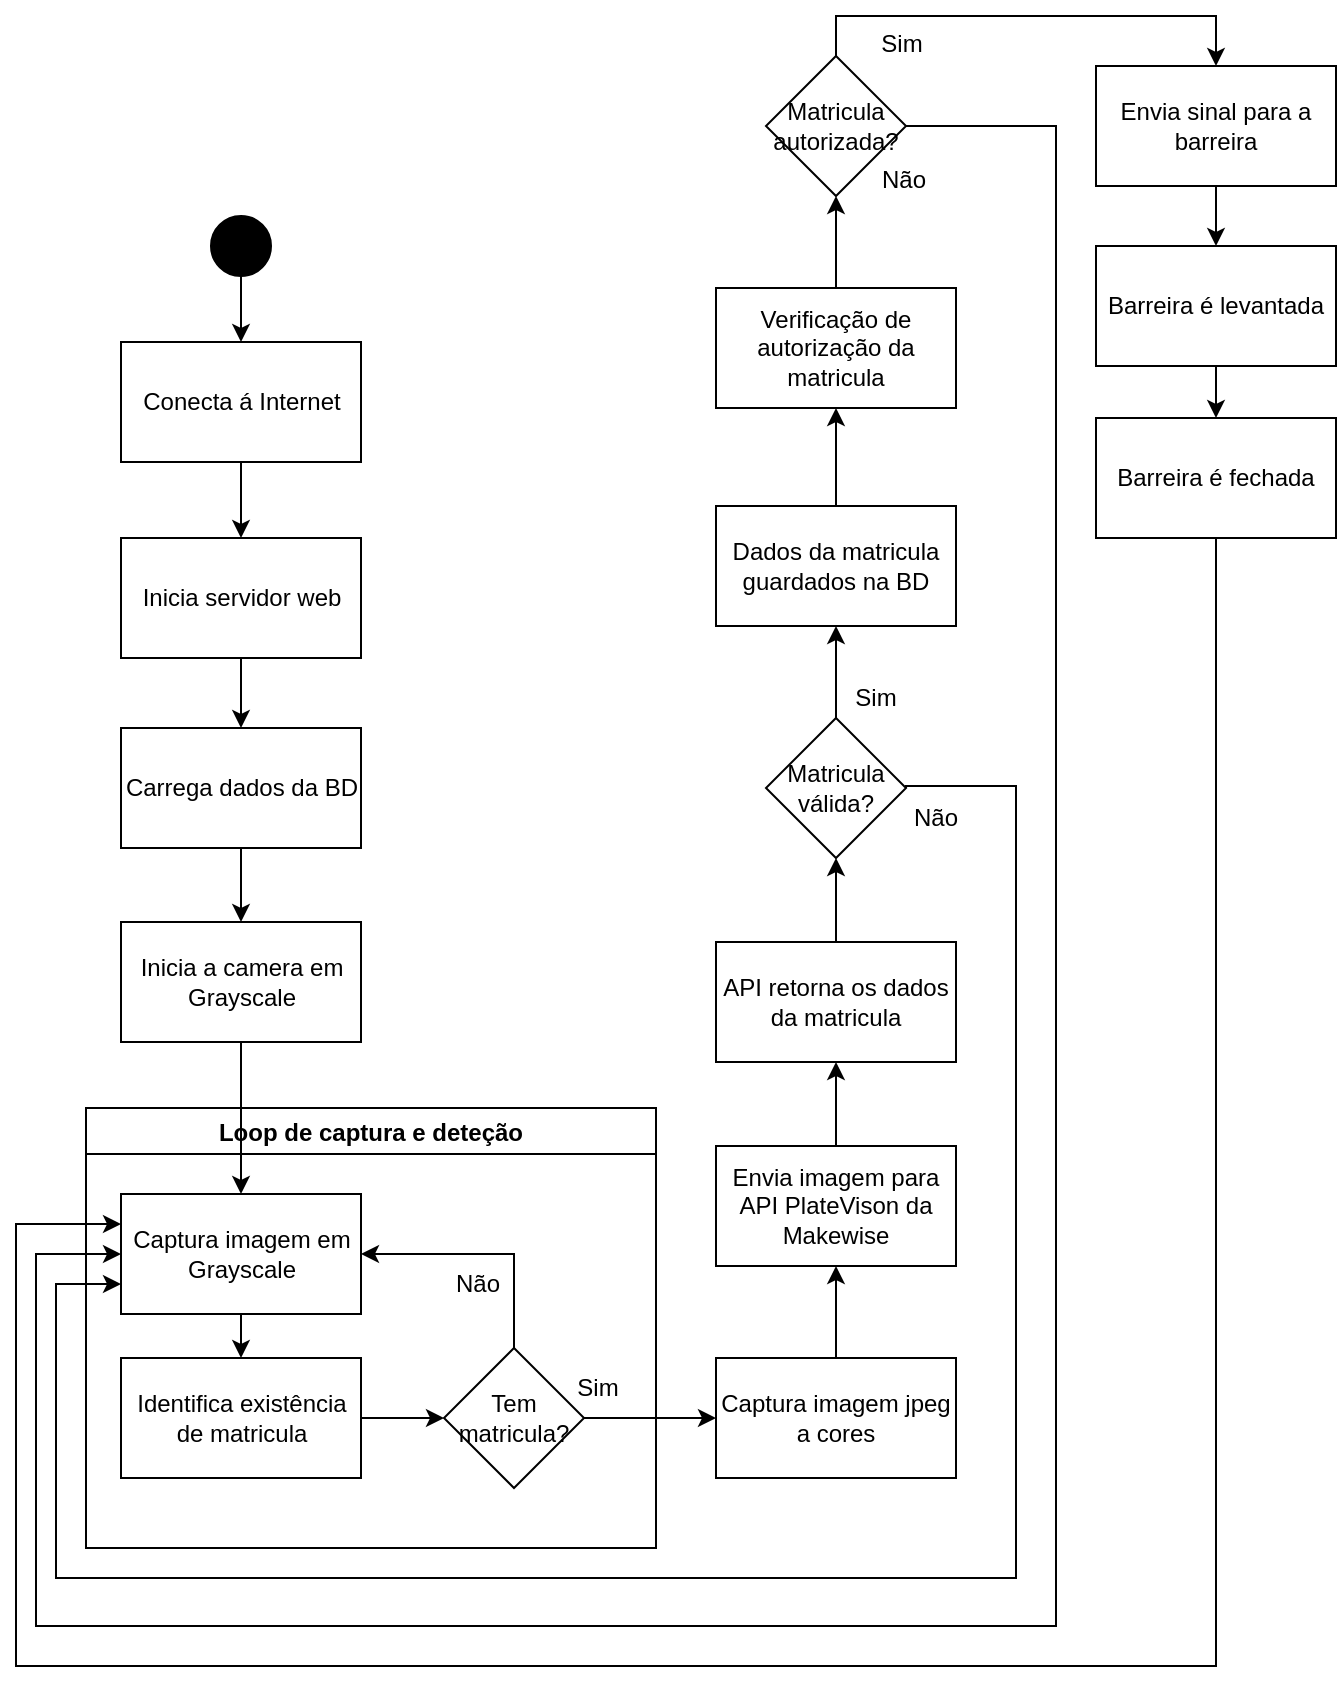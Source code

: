 <mxfile version="17.1.3" type="device"><diagram id="b2yAg7HCpe50miQkhhzj" name="Page-1"><mxGraphModel dx="1802" dy="1648" grid="1" gridSize="10" guides="1" tooltips="1" connect="1" arrows="1" fold="1" page="1" pageScale="1" pageWidth="1100" pageHeight="850" math="0" shadow="0"><root><mxCell id="0"/><mxCell id="1" parent="0"/><mxCell id="-0z3KxPmlQ1wTmodulnH-82" style="edgeStyle=orthogonalEdgeStyle;rounded=0;orthogonalLoop=1;jettySize=auto;html=1;exitX=0.5;exitY=0;exitDx=0;exitDy=0;entryX=0.5;entryY=1;entryDx=0;entryDy=0;" edge="1" parent="1" source="-0z3KxPmlQ1wTmodulnH-5" target="-0z3KxPmlQ1wTmodulnH-6"><mxGeometry relative="1" as="geometry"/></mxCell><mxCell id="-0z3KxPmlQ1wTmodulnH-5" value="Envia imagem para API PlateVison da Makewise" style="rounded=0;whiteSpace=wrap;html=1;" vertex="1" parent="1"><mxGeometry x="450" y="-268" width="120" height="60" as="geometry"/></mxCell><mxCell id="-0z3KxPmlQ1wTmodulnH-115" style="edgeStyle=orthogonalEdgeStyle;rounded=0;orthogonalLoop=1;jettySize=auto;html=1;exitX=0.5;exitY=0;exitDx=0;exitDy=0;entryX=0.5;entryY=1;entryDx=0;entryDy=0;" edge="1" parent="1" source="-0z3KxPmlQ1wTmodulnH-6" target="-0z3KxPmlQ1wTmodulnH-114"><mxGeometry relative="1" as="geometry"/></mxCell><mxCell id="-0z3KxPmlQ1wTmodulnH-6" value="API retorna os dados da matricula" style="rounded=0;whiteSpace=wrap;html=1;" vertex="1" parent="1"><mxGeometry x="450" y="-370" width="120" height="60" as="geometry"/></mxCell><mxCell id="-0z3KxPmlQ1wTmodulnH-149" style="edgeStyle=orthogonalEdgeStyle;rounded=0;orthogonalLoop=1;jettySize=auto;html=1;exitX=0.5;exitY=0;exitDx=0;exitDy=0;entryX=0.5;entryY=1;entryDx=0;entryDy=0;" edge="1" parent="1" source="-0z3KxPmlQ1wTmodulnH-7" target="-0z3KxPmlQ1wTmodulnH-60"><mxGeometry relative="1" as="geometry"/></mxCell><mxCell id="-0z3KxPmlQ1wTmodulnH-7" value="Dados da matricula guardados na BD" style="rounded=0;whiteSpace=wrap;html=1;" vertex="1" parent="1"><mxGeometry x="450" y="-588" width="120" height="60" as="geometry"/></mxCell><mxCell id="-0z3KxPmlQ1wTmodulnH-49" style="edgeStyle=orthogonalEdgeStyle;rounded=0;orthogonalLoop=1;jettySize=auto;html=1;exitX=0.5;exitY=1;exitDx=0;exitDy=0;entryX=0.5;entryY=0;entryDx=0;entryDy=0;" edge="1" parent="1" source="-0z3KxPmlQ1wTmodulnH-19" target="-0z3KxPmlQ1wTmodulnH-20"><mxGeometry relative="1" as="geometry"/></mxCell><mxCell id="-0z3KxPmlQ1wTmodulnH-19" value="" style="ellipse;whiteSpace=wrap;html=1;aspect=fixed;fillColor=#000000;" vertex="1" parent="1"><mxGeometry x="197.5" y="-733" width="30" height="30" as="geometry"/></mxCell><mxCell id="-0z3KxPmlQ1wTmodulnH-36" style="edgeStyle=orthogonalEdgeStyle;rounded=0;orthogonalLoop=1;jettySize=auto;html=1;exitX=0.5;exitY=1;exitDx=0;exitDy=0;entryX=0.5;entryY=0;entryDx=0;entryDy=0;" edge="1" parent="1" source="-0z3KxPmlQ1wTmodulnH-20" target="-0z3KxPmlQ1wTmodulnH-21"><mxGeometry relative="1" as="geometry"/></mxCell><mxCell id="-0z3KxPmlQ1wTmodulnH-20" value="Conecta á Internet" style="rounded=0;whiteSpace=wrap;html=1;" vertex="1" parent="1"><mxGeometry x="152.5" y="-670" width="120" height="60" as="geometry"/></mxCell><mxCell id="-0z3KxPmlQ1wTmodulnH-37" style="edgeStyle=orthogonalEdgeStyle;rounded=0;orthogonalLoop=1;jettySize=auto;html=1;exitX=0.5;exitY=1;exitDx=0;exitDy=0;entryX=0.5;entryY=0;entryDx=0;entryDy=0;" edge="1" parent="1" source="-0z3KxPmlQ1wTmodulnH-21" target="-0z3KxPmlQ1wTmodulnH-22"><mxGeometry relative="1" as="geometry"/></mxCell><mxCell id="-0z3KxPmlQ1wTmodulnH-21" value="Inicia servidor web" style="rounded=0;whiteSpace=wrap;html=1;" vertex="1" parent="1"><mxGeometry x="152.5" y="-572" width="120" height="60" as="geometry"/></mxCell><mxCell id="-0z3KxPmlQ1wTmodulnH-131" style="edgeStyle=orthogonalEdgeStyle;rounded=0;orthogonalLoop=1;jettySize=auto;html=1;exitX=0.5;exitY=1;exitDx=0;exitDy=0;entryX=0.5;entryY=0;entryDx=0;entryDy=0;" edge="1" parent="1" source="-0z3KxPmlQ1wTmodulnH-22" target="-0z3KxPmlQ1wTmodulnH-3"><mxGeometry relative="1" as="geometry"/></mxCell><mxCell id="-0z3KxPmlQ1wTmodulnH-22" value="Carrega dados da BD" style="rounded=0;whiteSpace=wrap;html=1;" vertex="1" parent="1"><mxGeometry x="152.5" y="-477" width="120" height="60" as="geometry"/></mxCell><mxCell id="-0z3KxPmlQ1wTmodulnH-81" style="edgeStyle=orthogonalEdgeStyle;rounded=0;orthogonalLoop=1;jettySize=auto;html=1;exitX=0.5;exitY=0;exitDx=0;exitDy=0;entryX=0.5;entryY=1;entryDx=0;entryDy=0;" edge="1" parent="1" source="-0z3KxPmlQ1wTmodulnH-60" target="-0z3KxPmlQ1wTmodulnH-79"><mxGeometry relative="1" as="geometry"/></mxCell><mxCell id="-0z3KxPmlQ1wTmodulnH-60" value="Verificação de autorização da matricula" style="rounded=0;whiteSpace=wrap;html=1;" vertex="1" parent="1"><mxGeometry x="450" y="-697" width="120" height="60" as="geometry"/></mxCell><mxCell id="-0z3KxPmlQ1wTmodulnH-164" style="edgeStyle=orthogonalEdgeStyle;rounded=0;orthogonalLoop=1;jettySize=auto;html=1;exitX=0.5;exitY=1;exitDx=0;exitDy=0;entryX=0.5;entryY=0;entryDx=0;entryDy=0;" edge="1" parent="1" source="-0z3KxPmlQ1wTmodulnH-62" target="-0z3KxPmlQ1wTmodulnH-64"><mxGeometry relative="1" as="geometry"/></mxCell><mxCell id="-0z3KxPmlQ1wTmodulnH-62" value="Envia sinal para a barreira" style="rounded=0;whiteSpace=wrap;html=1;" vertex="1" parent="1"><mxGeometry x="640" y="-808" width="120" height="60" as="geometry"/></mxCell><mxCell id="-0z3KxPmlQ1wTmodulnH-165" style="edgeStyle=orthogonalEdgeStyle;rounded=0;orthogonalLoop=1;jettySize=auto;html=1;exitX=0.5;exitY=1;exitDx=0;exitDy=0;entryX=0.5;entryY=0;entryDx=0;entryDy=0;" edge="1" parent="1" source="-0z3KxPmlQ1wTmodulnH-64" target="-0z3KxPmlQ1wTmodulnH-126"><mxGeometry relative="1" as="geometry"/></mxCell><mxCell id="-0z3KxPmlQ1wTmodulnH-64" value="Barreira é levantada" style="rounded=0;whiteSpace=wrap;html=1;" vertex="1" parent="1"><mxGeometry x="640" y="-718" width="120" height="60" as="geometry"/></mxCell><mxCell id="-0z3KxPmlQ1wTmodulnH-162" style="edgeStyle=orthogonalEdgeStyle;rounded=0;orthogonalLoop=1;jettySize=auto;html=1;exitX=0.5;exitY=0;exitDx=0;exitDy=0;entryX=0.5;entryY=0;entryDx=0;entryDy=0;" edge="1" parent="1" source="-0z3KxPmlQ1wTmodulnH-79" target="-0z3KxPmlQ1wTmodulnH-62"><mxGeometry relative="1" as="geometry"/></mxCell><mxCell id="-0z3KxPmlQ1wTmodulnH-163" style="edgeStyle=orthogonalEdgeStyle;rounded=0;orthogonalLoop=1;jettySize=auto;html=1;exitX=1;exitY=0.5;exitDx=0;exitDy=0;entryX=0;entryY=0.5;entryDx=0;entryDy=0;" edge="1" parent="1" source="-0z3KxPmlQ1wTmodulnH-79" target="-0z3KxPmlQ1wTmodulnH-106"><mxGeometry relative="1" as="geometry"><Array as="points"><mxPoint x="620" y="-778"/><mxPoint x="620" y="-28"/><mxPoint x="110" y="-28"/><mxPoint x="110" y="-214"/></Array></mxGeometry></mxCell><mxCell id="-0z3KxPmlQ1wTmodulnH-79" value="Matricula autorizada?" style="rhombus;whiteSpace=wrap;html=1;fillColor=#FFFFFF;" vertex="1" parent="1"><mxGeometry x="475" y="-813" width="70" height="70" as="geometry"/></mxCell><mxCell id="-0z3KxPmlQ1wTmodulnH-84" value="Não" style="text;html=1;strokeColor=none;fillColor=none;align=center;verticalAlign=middle;whiteSpace=wrap;rounded=0;" vertex="1" parent="1"><mxGeometry x="514" y="-766" width="60" height="30" as="geometry"/></mxCell><mxCell id="-0z3KxPmlQ1wTmodulnH-88" value="Sim" style="text;html=1;strokeColor=none;fillColor=none;align=center;verticalAlign=middle;whiteSpace=wrap;rounded=0;" vertex="1" parent="1"><mxGeometry x="513" y="-834" width="60" height="30" as="geometry"/></mxCell><mxCell id="-0z3KxPmlQ1wTmodulnH-104" value="Loop de captura e deteção" style="swimlane;fillColor=#FFFFFF;" vertex="1" parent="1"><mxGeometry x="135" y="-287" width="285" height="220" as="geometry"><mxRectangle x="135" y="551" width="180" height="23" as="alternateBounds"/></mxGeometry></mxCell><mxCell id="-0z3KxPmlQ1wTmodulnH-109" style="edgeStyle=orthogonalEdgeStyle;rounded=0;orthogonalLoop=1;jettySize=auto;html=1;exitX=0.5;exitY=1;exitDx=0;exitDy=0;entryX=0.5;entryY=0;entryDx=0;entryDy=0;" edge="1" parent="-0z3KxPmlQ1wTmodulnH-104" source="-0z3KxPmlQ1wTmodulnH-106" target="-0z3KxPmlQ1wTmodulnH-4"><mxGeometry relative="1" as="geometry"/></mxCell><mxCell id="-0z3KxPmlQ1wTmodulnH-106" value="Captura imagem em Grayscale" style="rounded=0;whiteSpace=wrap;html=1;" vertex="1" parent="-0z3KxPmlQ1wTmodulnH-104"><mxGeometry x="17.5" y="43" width="120" height="60" as="geometry"/></mxCell><mxCell id="-0z3KxPmlQ1wTmodulnH-140" style="edgeStyle=orthogonalEdgeStyle;rounded=0;orthogonalLoop=1;jettySize=auto;html=1;exitX=1;exitY=0.5;exitDx=0;exitDy=0;entryX=0;entryY=0.5;entryDx=0;entryDy=0;" edge="1" parent="-0z3KxPmlQ1wTmodulnH-104" source="-0z3KxPmlQ1wTmodulnH-4" target="-0z3KxPmlQ1wTmodulnH-73"><mxGeometry relative="1" as="geometry"/></mxCell><mxCell id="-0z3KxPmlQ1wTmodulnH-4" value="Identifica existência de matricula" style="rounded=0;whiteSpace=wrap;html=1;" vertex="1" parent="-0z3KxPmlQ1wTmodulnH-104"><mxGeometry x="17.5" y="125" width="120" height="60" as="geometry"/></mxCell><mxCell id="-0z3KxPmlQ1wTmodulnH-139" style="edgeStyle=orthogonalEdgeStyle;rounded=0;orthogonalLoop=1;jettySize=auto;html=1;exitX=0.5;exitY=0;exitDx=0;exitDy=0;entryX=1;entryY=0.5;entryDx=0;entryDy=0;" edge="1" parent="-0z3KxPmlQ1wTmodulnH-104" source="-0z3KxPmlQ1wTmodulnH-73" target="-0z3KxPmlQ1wTmodulnH-106"><mxGeometry relative="1" as="geometry"/></mxCell><mxCell id="-0z3KxPmlQ1wTmodulnH-73" value="Tem matricula?" style="rhombus;whiteSpace=wrap;html=1;fillColor=#FFFFFF;" vertex="1" parent="-0z3KxPmlQ1wTmodulnH-104"><mxGeometry x="179" y="120" width="70" height="70" as="geometry"/></mxCell><mxCell id="-0z3KxPmlQ1wTmodulnH-76" value="Não" style="text;html=1;strokeColor=none;fillColor=none;align=center;verticalAlign=middle;whiteSpace=wrap;rounded=0;" vertex="1" parent="-0z3KxPmlQ1wTmodulnH-104"><mxGeometry x="166" y="73" width="60" height="30" as="geometry"/></mxCell><mxCell id="-0z3KxPmlQ1wTmodulnH-78" value="Sim" style="text;html=1;strokeColor=none;fillColor=none;align=center;verticalAlign=middle;whiteSpace=wrap;rounded=0;" vertex="1" parent="-0z3KxPmlQ1wTmodulnH-104"><mxGeometry x="226" y="125" width="60" height="30" as="geometry"/></mxCell><mxCell id="-0z3KxPmlQ1wTmodulnH-154" style="edgeStyle=orthogonalEdgeStyle;rounded=0;orthogonalLoop=1;jettySize=auto;html=1;exitX=1;exitY=0.5;exitDx=0;exitDy=0;entryX=0;entryY=0.75;entryDx=0;entryDy=0;" edge="1" parent="1" source="-0z3KxPmlQ1wTmodulnH-114" target="-0z3KxPmlQ1wTmodulnH-106"><mxGeometry relative="1" as="geometry"><Array as="points"><mxPoint x="545" y="-448"/><mxPoint x="600" y="-448"/><mxPoint x="600" y="-52"/><mxPoint x="120" y="-52"/><mxPoint x="120" y="-199"/></Array></mxGeometry></mxCell><mxCell id="-0z3KxPmlQ1wTmodulnH-161" style="edgeStyle=orthogonalEdgeStyle;rounded=0;orthogonalLoop=1;jettySize=auto;html=1;exitX=0.5;exitY=0;exitDx=0;exitDy=0;entryX=0.5;entryY=1;entryDx=0;entryDy=0;" edge="1" parent="1" source="-0z3KxPmlQ1wTmodulnH-114" target="-0z3KxPmlQ1wTmodulnH-7"><mxGeometry relative="1" as="geometry"/></mxCell><mxCell id="-0z3KxPmlQ1wTmodulnH-114" value="Matricula válida?" style="rhombus;whiteSpace=wrap;html=1;fillColor=#FFFFFF;" vertex="1" parent="1"><mxGeometry x="475" y="-482" width="70" height="70" as="geometry"/></mxCell><mxCell id="-0z3KxPmlQ1wTmodulnH-120" value="Não" style="text;html=1;strokeColor=none;fillColor=none;align=center;verticalAlign=middle;whiteSpace=wrap;rounded=0;" vertex="1" parent="1"><mxGeometry x="530" y="-447" width="60" height="30" as="geometry"/></mxCell><mxCell id="-0z3KxPmlQ1wTmodulnH-122" value="Sim" style="text;html=1;strokeColor=none;fillColor=none;align=center;verticalAlign=middle;whiteSpace=wrap;rounded=0;" vertex="1" parent="1"><mxGeometry x="500" y="-507" width="60" height="30" as="geometry"/></mxCell><mxCell id="-0z3KxPmlQ1wTmodulnH-166" style="edgeStyle=orthogonalEdgeStyle;rounded=0;orthogonalLoop=1;jettySize=auto;html=1;exitX=0.5;exitY=1;exitDx=0;exitDy=0;entryX=0;entryY=0.25;entryDx=0;entryDy=0;" edge="1" parent="1" source="-0z3KxPmlQ1wTmodulnH-126" target="-0z3KxPmlQ1wTmodulnH-106"><mxGeometry relative="1" as="geometry"><Array as="points"><mxPoint x="700" y="-8"/><mxPoint x="100" y="-8"/><mxPoint x="100" y="-229"/></Array></mxGeometry></mxCell><mxCell id="-0z3KxPmlQ1wTmodulnH-126" value="Barreira é fechada" style="rounded=0;whiteSpace=wrap;html=1;" vertex="1" parent="1"><mxGeometry x="640" y="-632" width="120" height="60" as="geometry"/></mxCell><mxCell id="-0z3KxPmlQ1wTmodulnH-145" style="edgeStyle=orthogonalEdgeStyle;rounded=0;orthogonalLoop=1;jettySize=auto;html=1;exitX=0.5;exitY=1;exitDx=0;exitDy=0;entryX=0.5;entryY=0;entryDx=0;entryDy=0;" edge="1" parent="1" source="-0z3KxPmlQ1wTmodulnH-3" target="-0z3KxPmlQ1wTmodulnH-106"><mxGeometry relative="1" as="geometry"/></mxCell><mxCell id="-0z3KxPmlQ1wTmodulnH-3" value="Inicia a camera em Grayscale" style="rounded=0;whiteSpace=wrap;html=1;" vertex="1" parent="1"><mxGeometry x="152.5" y="-380" width="120" height="60" as="geometry"/></mxCell><mxCell id="-0z3KxPmlQ1wTmodulnH-167" style="edgeStyle=orthogonalEdgeStyle;rounded=0;orthogonalLoop=1;jettySize=auto;html=1;exitX=0.5;exitY=0;exitDx=0;exitDy=0;entryX=0.5;entryY=1;entryDx=0;entryDy=0;" edge="1" parent="1" source="-0z3KxPmlQ1wTmodulnH-146" target="-0z3KxPmlQ1wTmodulnH-5"><mxGeometry relative="1" as="geometry"/></mxCell><mxCell id="-0z3KxPmlQ1wTmodulnH-146" value="Captura imagem jpeg a cores " style="rounded=0;whiteSpace=wrap;html=1;" vertex="1" parent="1"><mxGeometry x="450" y="-162" width="120" height="60" as="geometry"/></mxCell><mxCell id="-0z3KxPmlQ1wTmodulnH-147" style="edgeStyle=orthogonalEdgeStyle;rounded=0;orthogonalLoop=1;jettySize=auto;html=1;exitX=1;exitY=0.5;exitDx=0;exitDy=0;entryX=0;entryY=0.5;entryDx=0;entryDy=0;" edge="1" parent="1" source="-0z3KxPmlQ1wTmodulnH-73" target="-0z3KxPmlQ1wTmodulnH-146"><mxGeometry relative="1" as="geometry"/></mxCell></root></mxGraphModel></diagram></mxfile>